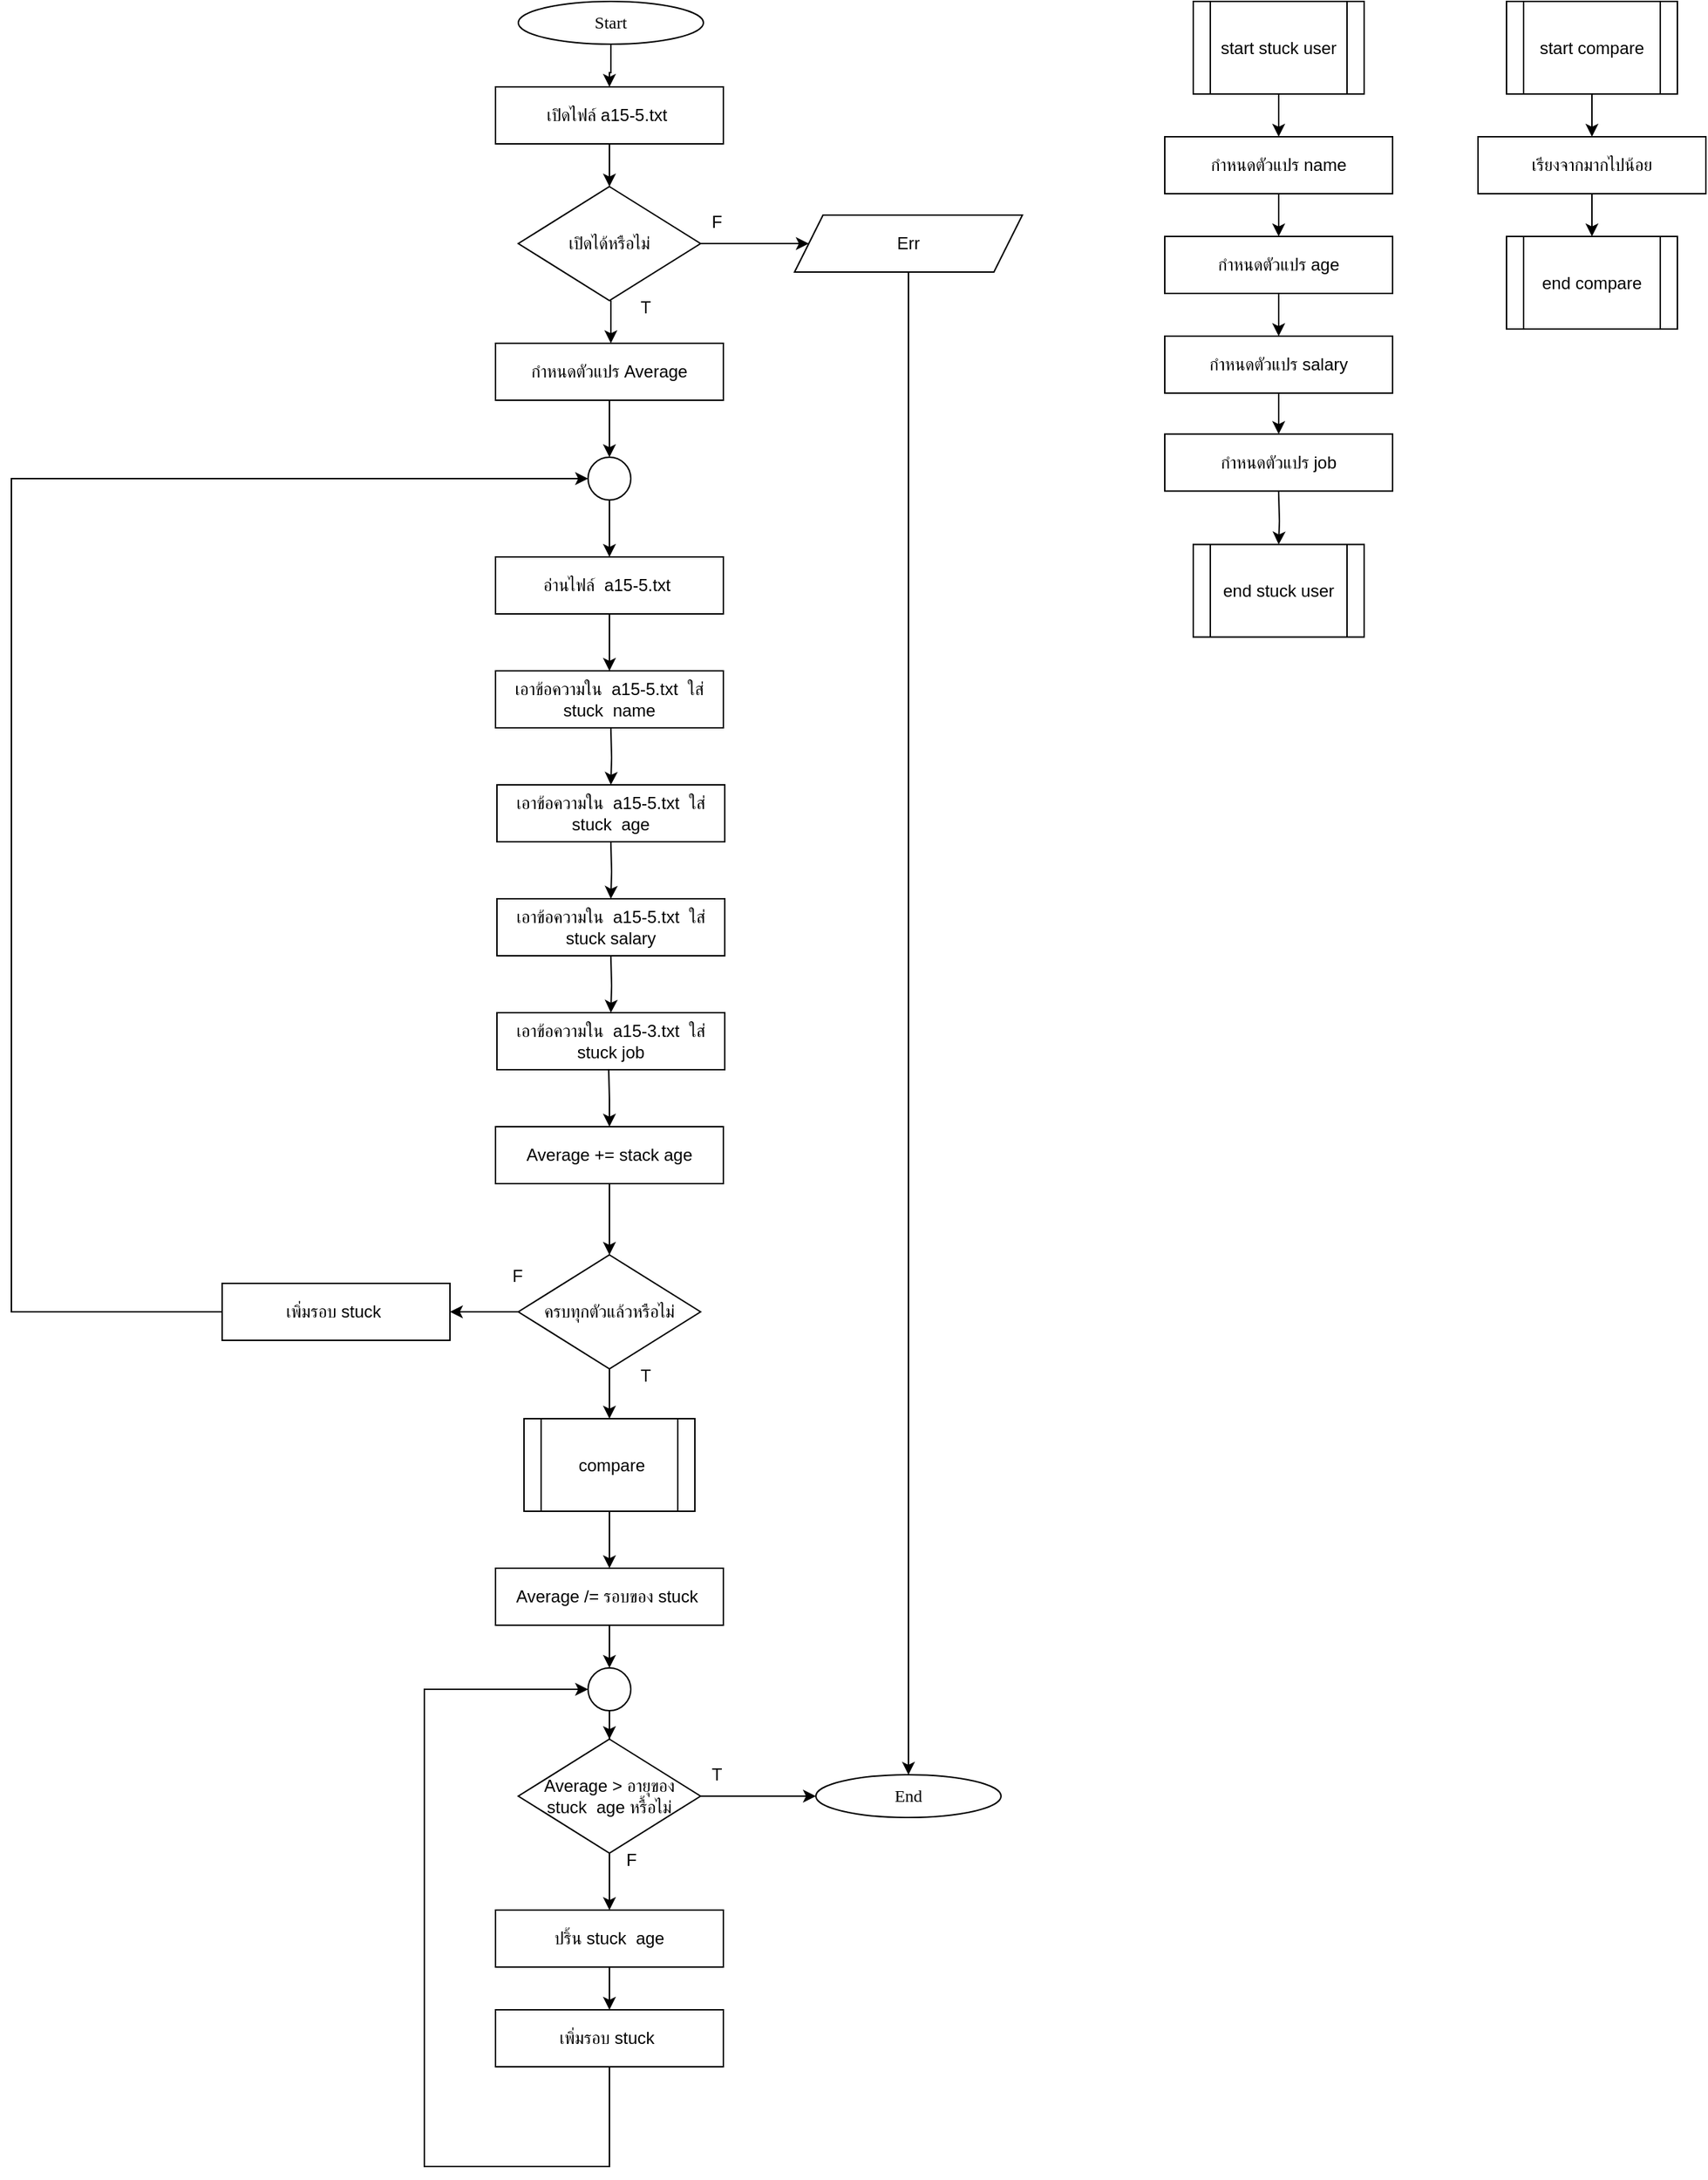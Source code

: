 <mxfile version="25.0.3">
  <diagram name="Page-1" id="CzHkSmQw4757r8ijMxCl">
    <mxGraphModel dx="2857" dy="2207" grid="1" gridSize="10" guides="1" tooltips="1" connect="1" arrows="1" fold="1" page="1" pageScale="1" pageWidth="850" pageHeight="1100" math="0" shadow="0">
      <root>
        <mxCell id="0" />
        <mxCell id="1" parent="0" />
        <mxCell id="cxjCpPYayedbtFI2TgHQ-1" value="" style="edgeStyle=orthogonalEdgeStyle;rounded=0;orthogonalLoop=1;jettySize=auto;html=1;" parent="1" source="cxjCpPYayedbtFI2TgHQ-2" target="cxjCpPYayedbtFI2TgHQ-4" edge="1">
          <mxGeometry relative="1" as="geometry" />
        </mxCell>
        <mxCell id="cxjCpPYayedbtFI2TgHQ-2" value="&lt;font data-font-src=&quot;https://fonts.googleapis.com/css?family=Sarabun&quot; face=&quot;Sarabun&quot;&gt;Start&lt;/font&gt;" style="ellipse;whiteSpace=wrap;html=1;" parent="1" vertex="1">
          <mxGeometry x="-424.0" y="-1070" width="130" height="30" as="geometry" />
        </mxCell>
        <mxCell id="cxjCpPYayedbtFI2TgHQ-3" value="" style="edgeStyle=orthogonalEdgeStyle;rounded=0;orthogonalLoop=1;jettySize=auto;html=1;" parent="1" source="cxjCpPYayedbtFI2TgHQ-4" target="cxjCpPYayedbtFI2TgHQ-7" edge="1">
          <mxGeometry relative="1" as="geometry" />
        </mxCell>
        <mxCell id="cxjCpPYayedbtFI2TgHQ-4" value="เปิดไฟล์&amp;nbsp;a15-5.txt&amp;nbsp;&lt;span style=&quot;color: rgba(0, 0, 0, 0); font-family: monospace; font-size: 0px; text-align: start; text-wrap-mode: nowrap;&quot;&gt;%3CmxGraphModel%3E%3Croot%3E%3CmxCell%20id%3D%220%22%2F%3E%3CmxCell%20id%3D%221%22%20parent%3D%220%22%2F%3E%3CmxCell%20id%3D%222%22%20value%3D%22%E0%B8%81%E0%B8%B3%E0%B8%AB%E0%B8%99%E0%B8%94%E0%B8%95%E0%B8%B1%E0%B8%A7%E0%B9%81%E0%B8%9B%E0%B8%A3%20arr%22%20style%3D%22rounded%3D0%3BwhiteSpace%3Dwrap%3Bhtml%3D1%3B%22%20vertex%3D%221%22%20parent%3D%221%22%3E%3CmxGeometry%20x%3D%22-680%22%20y%3D%22-980%22%20width%3D%22160%22%20height%3D%2240%22%20as%3D%22geometry%22%2F%3E%3C%2FmxCell%3E%3C%2Froot%3E%3C%2FmxGraphModel%3E&lt;/span&gt;" style="rounded=0;whiteSpace=wrap;html=1;" parent="1" vertex="1">
          <mxGeometry x="-440" y="-1010" width="160" height="40" as="geometry" />
        </mxCell>
        <mxCell id="cxjCpPYayedbtFI2TgHQ-6" value="" style="edgeStyle=orthogonalEdgeStyle;rounded=0;orthogonalLoop=1;jettySize=auto;html=1;" parent="1" source="cxjCpPYayedbtFI2TgHQ-7" target="cxjCpPYayedbtFI2TgHQ-12" edge="1">
          <mxGeometry relative="1" as="geometry" />
        </mxCell>
        <mxCell id="cxjCpPYayedbtFI2TgHQ-7" value="เปิดได้หรือไม่" style="rhombus;whiteSpace=wrap;html=1;" parent="1" vertex="1">
          <mxGeometry x="-424" y="-940" width="128" height="80" as="geometry" />
        </mxCell>
        <mxCell id="cxjCpPYayedbtFI2TgHQ-9" value="" style="edgeStyle=orthogonalEdgeStyle;rounded=0;orthogonalLoop=1;jettySize=auto;html=1;" parent="1" source="cxjCpPYayedbtFI2TgHQ-10" target="cxjCpPYayedbtFI2TgHQ-25" edge="1">
          <mxGeometry relative="1" as="geometry" />
        </mxCell>
        <mxCell id="cxjCpPYayedbtFI2TgHQ-10" value="อ่านไฟล์&amp;nbsp;&amp;nbsp;a15-5.txt&amp;nbsp;" style="rounded=0;whiteSpace=wrap;html=1;" parent="1" vertex="1">
          <mxGeometry x="-440" y="-680" width="160" height="40" as="geometry" />
        </mxCell>
        <mxCell id="JhLO-8NXEUSon7Zpwm9Q-50" style="edgeStyle=orthogonalEdgeStyle;rounded=0;orthogonalLoop=1;jettySize=auto;html=1;entryX=0.5;entryY=0;entryDx=0;entryDy=0;" edge="1" parent="1" source="cxjCpPYayedbtFI2TgHQ-12" target="cxjCpPYayedbtFI2TgHQ-13">
          <mxGeometry relative="1" as="geometry" />
        </mxCell>
        <mxCell id="cxjCpPYayedbtFI2TgHQ-12" value="Err" style="rounded=0;whiteSpace=wrap;html=1;shape=parallelogram;perimeter=parallelogramPerimeter;fixedSize=1;" parent="1" vertex="1">
          <mxGeometry x="-230" y="-920" width="160" height="40" as="geometry" />
        </mxCell>
        <mxCell id="cxjCpPYayedbtFI2TgHQ-13" value="&lt;font data-font-src=&quot;https://fonts.googleapis.com/css?family=Sarabun&quot; face=&quot;Sarabun&quot;&gt;End&lt;/font&gt;" style="ellipse;whiteSpace=wrap;html=1;" parent="1" vertex="1">
          <mxGeometry x="-215.0" y="175" width="130" height="30" as="geometry" />
        </mxCell>
        <mxCell id="cxjCpPYayedbtFI2TgHQ-14" value="" style="edgeStyle=orthogonalEdgeStyle;rounded=0;orthogonalLoop=1;jettySize=auto;html=1;" parent="1" edge="1">
          <mxGeometry relative="1" as="geometry">
            <mxPoint x="-359" y="-860" as="sourcePoint" />
            <mxPoint x="-359" y="-830" as="targetPoint" />
          </mxGeometry>
        </mxCell>
        <mxCell id="cxjCpPYayedbtFI2TgHQ-16" value="T" style="text;html=1;align=center;verticalAlign=middle;resizable=0;points=[];autosize=1;strokeColor=none;fillColor=none;" parent="1" vertex="1">
          <mxGeometry x="-350" y="-870" width="30" height="30" as="geometry" />
        </mxCell>
        <mxCell id="cxjCpPYayedbtFI2TgHQ-17" value="F" style="text;html=1;align=center;verticalAlign=middle;resizable=0;points=[];autosize=1;strokeColor=none;fillColor=none;" parent="1" vertex="1">
          <mxGeometry x="-300" y="-930" width="30" height="30" as="geometry" />
        </mxCell>
        <mxCell id="cxjCpPYayedbtFI2TgHQ-21" value="" style="edgeStyle=orthogonalEdgeStyle;rounded=0;orthogonalLoop=1;jettySize=auto;html=1;" parent="1" target="cxjCpPYayedbtFI2TgHQ-24" edge="1">
          <mxGeometry relative="1" as="geometry">
            <mxPoint x="-359" y="-790" as="sourcePoint" />
            <Array as="points">
              <mxPoint x="-360" y="-790" />
            </Array>
          </mxGeometry>
        </mxCell>
        <mxCell id="cxjCpPYayedbtFI2TgHQ-23" value="" style="edgeStyle=orthogonalEdgeStyle;rounded=0;orthogonalLoop=1;jettySize=auto;html=1;" parent="1" source="cxjCpPYayedbtFI2TgHQ-24" target="cxjCpPYayedbtFI2TgHQ-10" edge="1">
          <mxGeometry relative="1" as="geometry" />
        </mxCell>
        <mxCell id="cxjCpPYayedbtFI2TgHQ-24" value="" style="ellipse;whiteSpace=wrap;html=1;aspect=fixed;" parent="1" vertex="1">
          <mxGeometry x="-375" y="-750" width="30" height="30" as="geometry" />
        </mxCell>
        <mxCell id="cxjCpPYayedbtFI2TgHQ-25" value="เอาข้อความใน&amp;nbsp;&amp;nbsp;a15-5.txt&amp;nbsp; ใส่ stuck&amp;nbsp; name" style="rounded=0;whiteSpace=wrap;html=1;" parent="1" vertex="1">
          <mxGeometry x="-440" y="-600" width="160" height="40" as="geometry" />
        </mxCell>
        <mxCell id="cxjCpPYayedbtFI2TgHQ-26" value="" style="edgeStyle=orthogonalEdgeStyle;rounded=0;orthogonalLoop=1;jettySize=auto;html=1;" parent="1" target="cxjCpPYayedbtFI2TgHQ-27" edge="1">
          <mxGeometry relative="1" as="geometry">
            <mxPoint x="-359" y="-560" as="sourcePoint" />
          </mxGeometry>
        </mxCell>
        <mxCell id="cxjCpPYayedbtFI2TgHQ-27" value="เอาข้อความใน&amp;nbsp;&amp;nbsp;a15-5.txt&amp;nbsp; ใส่ stuck&amp;nbsp; age" style="rounded=0;whiteSpace=wrap;html=1;" parent="1" vertex="1">
          <mxGeometry x="-439" y="-520" width="160" height="40" as="geometry" />
        </mxCell>
        <mxCell id="cxjCpPYayedbtFI2TgHQ-28" value="" style="edgeStyle=orthogonalEdgeStyle;rounded=0;orthogonalLoop=1;jettySize=auto;html=1;" parent="1" target="cxjCpPYayedbtFI2TgHQ-29" edge="1">
          <mxGeometry relative="1" as="geometry">
            <mxPoint x="-359" y="-480" as="sourcePoint" />
          </mxGeometry>
        </mxCell>
        <mxCell id="cxjCpPYayedbtFI2TgHQ-29" value="เอาข้อความใน&amp;nbsp;&amp;nbsp;a15-5.txt&amp;nbsp; ใส่ stuck&amp;nbsp;salary" style="rounded=0;whiteSpace=wrap;html=1;" parent="1" vertex="1">
          <mxGeometry x="-439" y="-440" width="160" height="40" as="geometry" />
        </mxCell>
        <mxCell id="cxjCpPYayedbtFI2TgHQ-30" value="" style="edgeStyle=orthogonalEdgeStyle;rounded=0;orthogonalLoop=1;jettySize=auto;html=1;" parent="1" target="cxjCpPYayedbtFI2TgHQ-32" edge="1">
          <mxGeometry relative="1" as="geometry">
            <mxPoint x="-359" y="-400" as="sourcePoint" />
          </mxGeometry>
        </mxCell>
        <mxCell id="cxjCpPYayedbtFI2TgHQ-31" value="" style="edgeStyle=orthogonalEdgeStyle;rounded=0;orthogonalLoop=1;jettySize=auto;html=1;" parent="1" edge="1">
          <mxGeometry relative="1" as="geometry">
            <mxPoint x="-360.5" y="-320" as="sourcePoint" />
            <mxPoint x="-360" y="-280" as="targetPoint" />
          </mxGeometry>
        </mxCell>
        <mxCell id="cxjCpPYayedbtFI2TgHQ-32" value="เอาข้อความใน&amp;nbsp;&amp;nbsp;a15-3.txt&amp;nbsp; ใส่ stuck&amp;nbsp;job" style="rounded=0;whiteSpace=wrap;html=1;" parent="1" vertex="1">
          <mxGeometry x="-439" y="-360" width="160" height="40" as="geometry" />
        </mxCell>
        <mxCell id="JhLO-8NXEUSon7Zpwm9Q-21" value="" style="edgeStyle=orthogonalEdgeStyle;rounded=0;orthogonalLoop=1;jettySize=auto;html=1;" edge="1" parent="1" source="cxjCpPYayedbtFI2TgHQ-43" target="JhLO-8NXEUSon7Zpwm9Q-20">
          <mxGeometry relative="1" as="geometry" />
        </mxCell>
        <mxCell id="JhLO-8NXEUSon7Zpwm9Q-33" value="" style="edgeStyle=orthogonalEdgeStyle;rounded=0;orthogonalLoop=1;jettySize=auto;html=1;" edge="1" parent="1" source="cxjCpPYayedbtFI2TgHQ-43" target="JhLO-8NXEUSon7Zpwm9Q-32">
          <mxGeometry relative="1" as="geometry" />
        </mxCell>
        <mxCell id="cxjCpPYayedbtFI2TgHQ-43" value="ครบทุกตัวแล้วหรือไม่" style="rhombus;whiteSpace=wrap;html=1;" parent="1" vertex="1">
          <mxGeometry x="-424" y="-190" width="128" height="80" as="geometry" />
        </mxCell>
        <mxCell id="JhLO-8NXEUSon7Zpwm9Q-1" value="" style="edgeStyle=orthogonalEdgeStyle;rounded=0;orthogonalLoop=1;jettySize=auto;html=1;" edge="1" parent="1" source="JhLO-8NXEUSon7Zpwm9Q-2" target="JhLO-8NXEUSon7Zpwm9Q-4">
          <mxGeometry relative="1" as="geometry" />
        </mxCell>
        <mxCell id="JhLO-8NXEUSon7Zpwm9Q-2" value="start stuck user" style="shape=process;whiteSpace=wrap;html=1;backgroundOutline=1;" vertex="1" parent="1">
          <mxGeometry x="50" y="-1070" width="120" height="65" as="geometry" />
        </mxCell>
        <mxCell id="JhLO-8NXEUSon7Zpwm9Q-3" value="" style="edgeStyle=orthogonalEdgeStyle;rounded=0;orthogonalLoop=1;jettySize=auto;html=1;" edge="1" parent="1" source="JhLO-8NXEUSon7Zpwm9Q-4" target="JhLO-8NXEUSon7Zpwm9Q-6">
          <mxGeometry relative="1" as="geometry" />
        </mxCell>
        <mxCell id="JhLO-8NXEUSon7Zpwm9Q-4" value="กำหนดตัวแปร name" style="rounded=0;whiteSpace=wrap;html=1;" vertex="1" parent="1">
          <mxGeometry x="30" y="-975" width="160" height="40" as="geometry" />
        </mxCell>
        <mxCell id="JhLO-8NXEUSon7Zpwm9Q-5" value="" style="edgeStyle=orthogonalEdgeStyle;rounded=0;orthogonalLoop=1;jettySize=auto;html=1;" edge="1" parent="1" source="JhLO-8NXEUSon7Zpwm9Q-6" target="JhLO-8NXEUSon7Zpwm9Q-9">
          <mxGeometry relative="1" as="geometry" />
        </mxCell>
        <mxCell id="JhLO-8NXEUSon7Zpwm9Q-6" value="กำหนดตัวแปร age" style="rounded=0;whiteSpace=wrap;html=1;" vertex="1" parent="1">
          <mxGeometry x="30" y="-905" width="160" height="40" as="geometry" />
        </mxCell>
        <mxCell id="JhLO-8NXEUSon7Zpwm9Q-7" value="" style="edgeStyle=orthogonalEdgeStyle;rounded=0;orthogonalLoop=1;jettySize=auto;html=1;" edge="1" parent="1" target="JhLO-8NXEUSon7Zpwm9Q-10">
          <mxGeometry relative="1" as="geometry">
            <mxPoint x="109.966" y="-726.25" as="sourcePoint" />
          </mxGeometry>
        </mxCell>
        <mxCell id="JhLO-8NXEUSon7Zpwm9Q-8" value="" style="edgeStyle=orthogonalEdgeStyle;rounded=0;orthogonalLoop=1;jettySize=auto;html=1;" edge="1" parent="1" source="JhLO-8NXEUSon7Zpwm9Q-9" target="JhLO-8NXEUSon7Zpwm9Q-11">
          <mxGeometry relative="1" as="geometry" />
        </mxCell>
        <mxCell id="JhLO-8NXEUSon7Zpwm9Q-9" value="กำหนดตัวแปร salary" style="rounded=0;whiteSpace=wrap;html=1;" vertex="1" parent="1">
          <mxGeometry x="30" y="-835" width="160" height="40" as="geometry" />
        </mxCell>
        <mxCell id="JhLO-8NXEUSon7Zpwm9Q-10" value="end stuck user" style="shape=process;whiteSpace=wrap;html=1;backgroundOutline=1;" vertex="1" parent="1">
          <mxGeometry x="50" y="-688.75" width="120" height="65" as="geometry" />
        </mxCell>
        <mxCell id="JhLO-8NXEUSon7Zpwm9Q-11" value="กำหนดตัวแปร job" style="rounded=0;whiteSpace=wrap;html=1;" vertex="1" parent="1">
          <mxGeometry x="30" y="-766.25" width="160" height="40" as="geometry" />
        </mxCell>
        <mxCell id="JhLO-8NXEUSon7Zpwm9Q-12" value="" style="edgeStyle=orthogonalEdgeStyle;rounded=0;orthogonalLoop=1;jettySize=auto;html=1;" edge="1" parent="1" source="JhLO-8NXEUSon7Zpwm9Q-13" target="JhLO-8NXEUSon7Zpwm9Q-15">
          <mxGeometry relative="1" as="geometry" />
        </mxCell>
        <mxCell id="JhLO-8NXEUSon7Zpwm9Q-13" value="start compare" style="shape=process;whiteSpace=wrap;html=1;backgroundOutline=1;" vertex="1" parent="1">
          <mxGeometry x="270" y="-1070" width="120" height="65" as="geometry" />
        </mxCell>
        <mxCell id="JhLO-8NXEUSon7Zpwm9Q-14" value="" style="edgeStyle=orthogonalEdgeStyle;rounded=0;orthogonalLoop=1;jettySize=auto;html=1;" edge="1" parent="1" source="JhLO-8NXEUSon7Zpwm9Q-15">
          <mxGeometry relative="1" as="geometry">
            <mxPoint x="330" y="-905" as="targetPoint" />
          </mxGeometry>
        </mxCell>
        <mxCell id="JhLO-8NXEUSon7Zpwm9Q-15" value="เรียงจากมากไปน้อย" style="rounded=0;whiteSpace=wrap;html=1;" vertex="1" parent="1">
          <mxGeometry x="250" y="-975" width="160" height="40" as="geometry" />
        </mxCell>
        <mxCell id="JhLO-8NXEUSon7Zpwm9Q-16" value="end compare" style="shape=process;whiteSpace=wrap;html=1;backgroundOutline=1;" vertex="1" parent="1">
          <mxGeometry x="270" y="-905" width="120" height="65" as="geometry" />
        </mxCell>
        <mxCell id="JhLO-8NXEUSon7Zpwm9Q-18" value="กำหนดตัวแปร&amp;nbsp;Average" style="rounded=0;whiteSpace=wrap;html=1;" vertex="1" parent="1">
          <mxGeometry x="-440" y="-830" width="160" height="40" as="geometry" />
        </mxCell>
        <mxCell id="JhLO-8NXEUSon7Zpwm9Q-22" value="" style="edgeStyle=orthogonalEdgeStyle;rounded=0;orthogonalLoop=1;jettySize=auto;html=1;" edge="1" parent="1" source="JhLO-8NXEUSon7Zpwm9Q-19" target="cxjCpPYayedbtFI2TgHQ-43">
          <mxGeometry relative="1" as="geometry" />
        </mxCell>
        <mxCell id="JhLO-8NXEUSon7Zpwm9Q-19" value="Average += stack age" style="rounded=0;whiteSpace=wrap;html=1;" vertex="1" parent="1">
          <mxGeometry x="-440" y="-280" width="160" height="40" as="geometry" />
        </mxCell>
        <mxCell id="JhLO-8NXEUSon7Zpwm9Q-23" style="edgeStyle=orthogonalEdgeStyle;rounded=0;orthogonalLoop=1;jettySize=auto;html=1;entryX=0;entryY=0.5;entryDx=0;entryDy=0;" edge="1" parent="1" source="JhLO-8NXEUSon7Zpwm9Q-20" target="cxjCpPYayedbtFI2TgHQ-24">
          <mxGeometry relative="1" as="geometry">
            <Array as="points">
              <mxPoint x="-780" y="-150" />
              <mxPoint x="-780" y="-735" />
            </Array>
          </mxGeometry>
        </mxCell>
        <mxCell id="JhLO-8NXEUSon7Zpwm9Q-20" value="เพิ่มรอบ stuck&amp;nbsp;" style="rounded=0;whiteSpace=wrap;html=1;" vertex="1" parent="1">
          <mxGeometry x="-632" y="-170" width="160" height="40" as="geometry" />
        </mxCell>
        <mxCell id="JhLO-8NXEUSon7Zpwm9Q-37" style="edgeStyle=orthogonalEdgeStyle;rounded=0;orthogonalLoop=1;jettySize=auto;html=1;exitX=0.5;exitY=0;exitDx=0;exitDy=0;" edge="1" parent="1" source="JhLO-8NXEUSon7Zpwm9Q-24">
          <mxGeometry relative="1" as="geometry">
            <mxPoint x="-360.241" y="30.103" as="targetPoint" />
          </mxGeometry>
        </mxCell>
        <mxCell id="JhLO-8NXEUSon7Zpwm9Q-40" value="" style="edgeStyle=orthogonalEdgeStyle;rounded=0;orthogonalLoop=1;jettySize=auto;html=1;" edge="1" parent="1" source="JhLO-8NXEUSon7Zpwm9Q-24" target="JhLO-8NXEUSon7Zpwm9Q-39">
          <mxGeometry relative="1" as="geometry" />
        </mxCell>
        <mxCell id="JhLO-8NXEUSon7Zpwm9Q-24" value="Average /= รอบของ stuck&amp;nbsp;" style="rounded=0;whiteSpace=wrap;html=1;" vertex="1" parent="1">
          <mxGeometry x="-440" y="30" width="160" height="40" as="geometry" />
        </mxCell>
        <mxCell id="JhLO-8NXEUSon7Zpwm9Q-34" value="" style="edgeStyle=orthogonalEdgeStyle;rounded=0;orthogonalLoop=1;jettySize=auto;html=1;" edge="1" parent="1" source="JhLO-8NXEUSon7Zpwm9Q-32" target="JhLO-8NXEUSon7Zpwm9Q-24">
          <mxGeometry relative="1" as="geometry" />
        </mxCell>
        <mxCell id="JhLO-8NXEUSon7Zpwm9Q-32" value="&amp;nbsp;compare" style="shape=process;whiteSpace=wrap;html=1;backgroundOutline=1;" vertex="1" parent="1">
          <mxGeometry x="-420" y="-75" width="120" height="65" as="geometry" />
        </mxCell>
        <mxCell id="JhLO-8NXEUSon7Zpwm9Q-43" value="" style="edgeStyle=orthogonalEdgeStyle;rounded=0;orthogonalLoop=1;jettySize=auto;html=1;" edge="1" parent="1" source="JhLO-8NXEUSon7Zpwm9Q-35" target="JhLO-8NXEUSon7Zpwm9Q-42">
          <mxGeometry relative="1" as="geometry" />
        </mxCell>
        <mxCell id="JhLO-8NXEUSon7Zpwm9Q-49" value="" style="edgeStyle=orthogonalEdgeStyle;rounded=0;orthogonalLoop=1;jettySize=auto;html=1;" edge="1" parent="1" source="JhLO-8NXEUSon7Zpwm9Q-35" target="cxjCpPYayedbtFI2TgHQ-13">
          <mxGeometry relative="1" as="geometry" />
        </mxCell>
        <mxCell id="JhLO-8NXEUSon7Zpwm9Q-35" value="Average &amp;gt; อายุของ stuck&amp;nbsp; age หรื้อไม่" style="rhombus;whiteSpace=wrap;html=1;" vertex="1" parent="1">
          <mxGeometry x="-424" y="150" width="128" height="80" as="geometry" />
        </mxCell>
        <mxCell id="JhLO-8NXEUSon7Zpwm9Q-41" value="" style="edgeStyle=orthogonalEdgeStyle;rounded=0;orthogonalLoop=1;jettySize=auto;html=1;" edge="1" parent="1" source="JhLO-8NXEUSon7Zpwm9Q-39" target="JhLO-8NXEUSon7Zpwm9Q-35">
          <mxGeometry relative="1" as="geometry" />
        </mxCell>
        <mxCell id="JhLO-8NXEUSon7Zpwm9Q-39" value="" style="ellipse;whiteSpace=wrap;html=1;aspect=fixed;" vertex="1" parent="1">
          <mxGeometry x="-375" y="100" width="30" height="30" as="geometry" />
        </mxCell>
        <mxCell id="JhLO-8NXEUSon7Zpwm9Q-47" value="" style="edgeStyle=orthogonalEdgeStyle;rounded=0;orthogonalLoop=1;jettySize=auto;html=1;" edge="1" parent="1" source="JhLO-8NXEUSon7Zpwm9Q-42" target="JhLO-8NXEUSon7Zpwm9Q-45">
          <mxGeometry relative="1" as="geometry" />
        </mxCell>
        <mxCell id="JhLO-8NXEUSon7Zpwm9Q-42" value="ปริ้น stuck&amp;nbsp; age" style="rounded=0;whiteSpace=wrap;html=1;" vertex="1" parent="1">
          <mxGeometry x="-440" y="270" width="160" height="40" as="geometry" />
        </mxCell>
        <mxCell id="JhLO-8NXEUSon7Zpwm9Q-48" style="edgeStyle=orthogonalEdgeStyle;rounded=0;orthogonalLoop=1;jettySize=auto;html=1;entryX=0;entryY=0.5;entryDx=0;entryDy=0;" edge="1" parent="1" source="JhLO-8NXEUSon7Zpwm9Q-45" target="JhLO-8NXEUSon7Zpwm9Q-39">
          <mxGeometry relative="1" as="geometry">
            <Array as="points">
              <mxPoint x="-360" y="450" />
              <mxPoint x="-490" y="450" />
              <mxPoint x="-490" y="115" />
            </Array>
          </mxGeometry>
        </mxCell>
        <mxCell id="JhLO-8NXEUSon7Zpwm9Q-45" value="เพิ่มรอบ stuck&amp;nbsp;" style="rounded=0;whiteSpace=wrap;html=1;" vertex="1" parent="1">
          <mxGeometry x="-440" y="340" width="160" height="40" as="geometry" />
        </mxCell>
        <mxCell id="JhLO-8NXEUSon7Zpwm9Q-51" value="T" style="text;html=1;align=center;verticalAlign=middle;resizable=0;points=[];autosize=1;strokeColor=none;fillColor=none;" vertex="1" parent="1">
          <mxGeometry x="-350" y="-120" width="30" height="30" as="geometry" />
        </mxCell>
        <mxCell id="JhLO-8NXEUSon7Zpwm9Q-52" value="F" style="text;html=1;align=center;verticalAlign=middle;resizable=0;points=[];autosize=1;strokeColor=none;fillColor=none;" vertex="1" parent="1">
          <mxGeometry x="-440" y="-190" width="30" height="30" as="geometry" />
        </mxCell>
        <mxCell id="JhLO-8NXEUSon7Zpwm9Q-53" value="T" style="text;html=1;align=center;verticalAlign=middle;resizable=0;points=[];autosize=1;strokeColor=none;fillColor=none;" vertex="1" parent="1">
          <mxGeometry x="-300" y="160" width="30" height="30" as="geometry" />
        </mxCell>
        <mxCell id="JhLO-8NXEUSon7Zpwm9Q-54" value="F" style="text;html=1;align=center;verticalAlign=middle;resizable=0;points=[];autosize=1;strokeColor=none;fillColor=none;" vertex="1" parent="1">
          <mxGeometry x="-360" y="220" width="30" height="30" as="geometry" />
        </mxCell>
      </root>
    </mxGraphModel>
  </diagram>
</mxfile>
